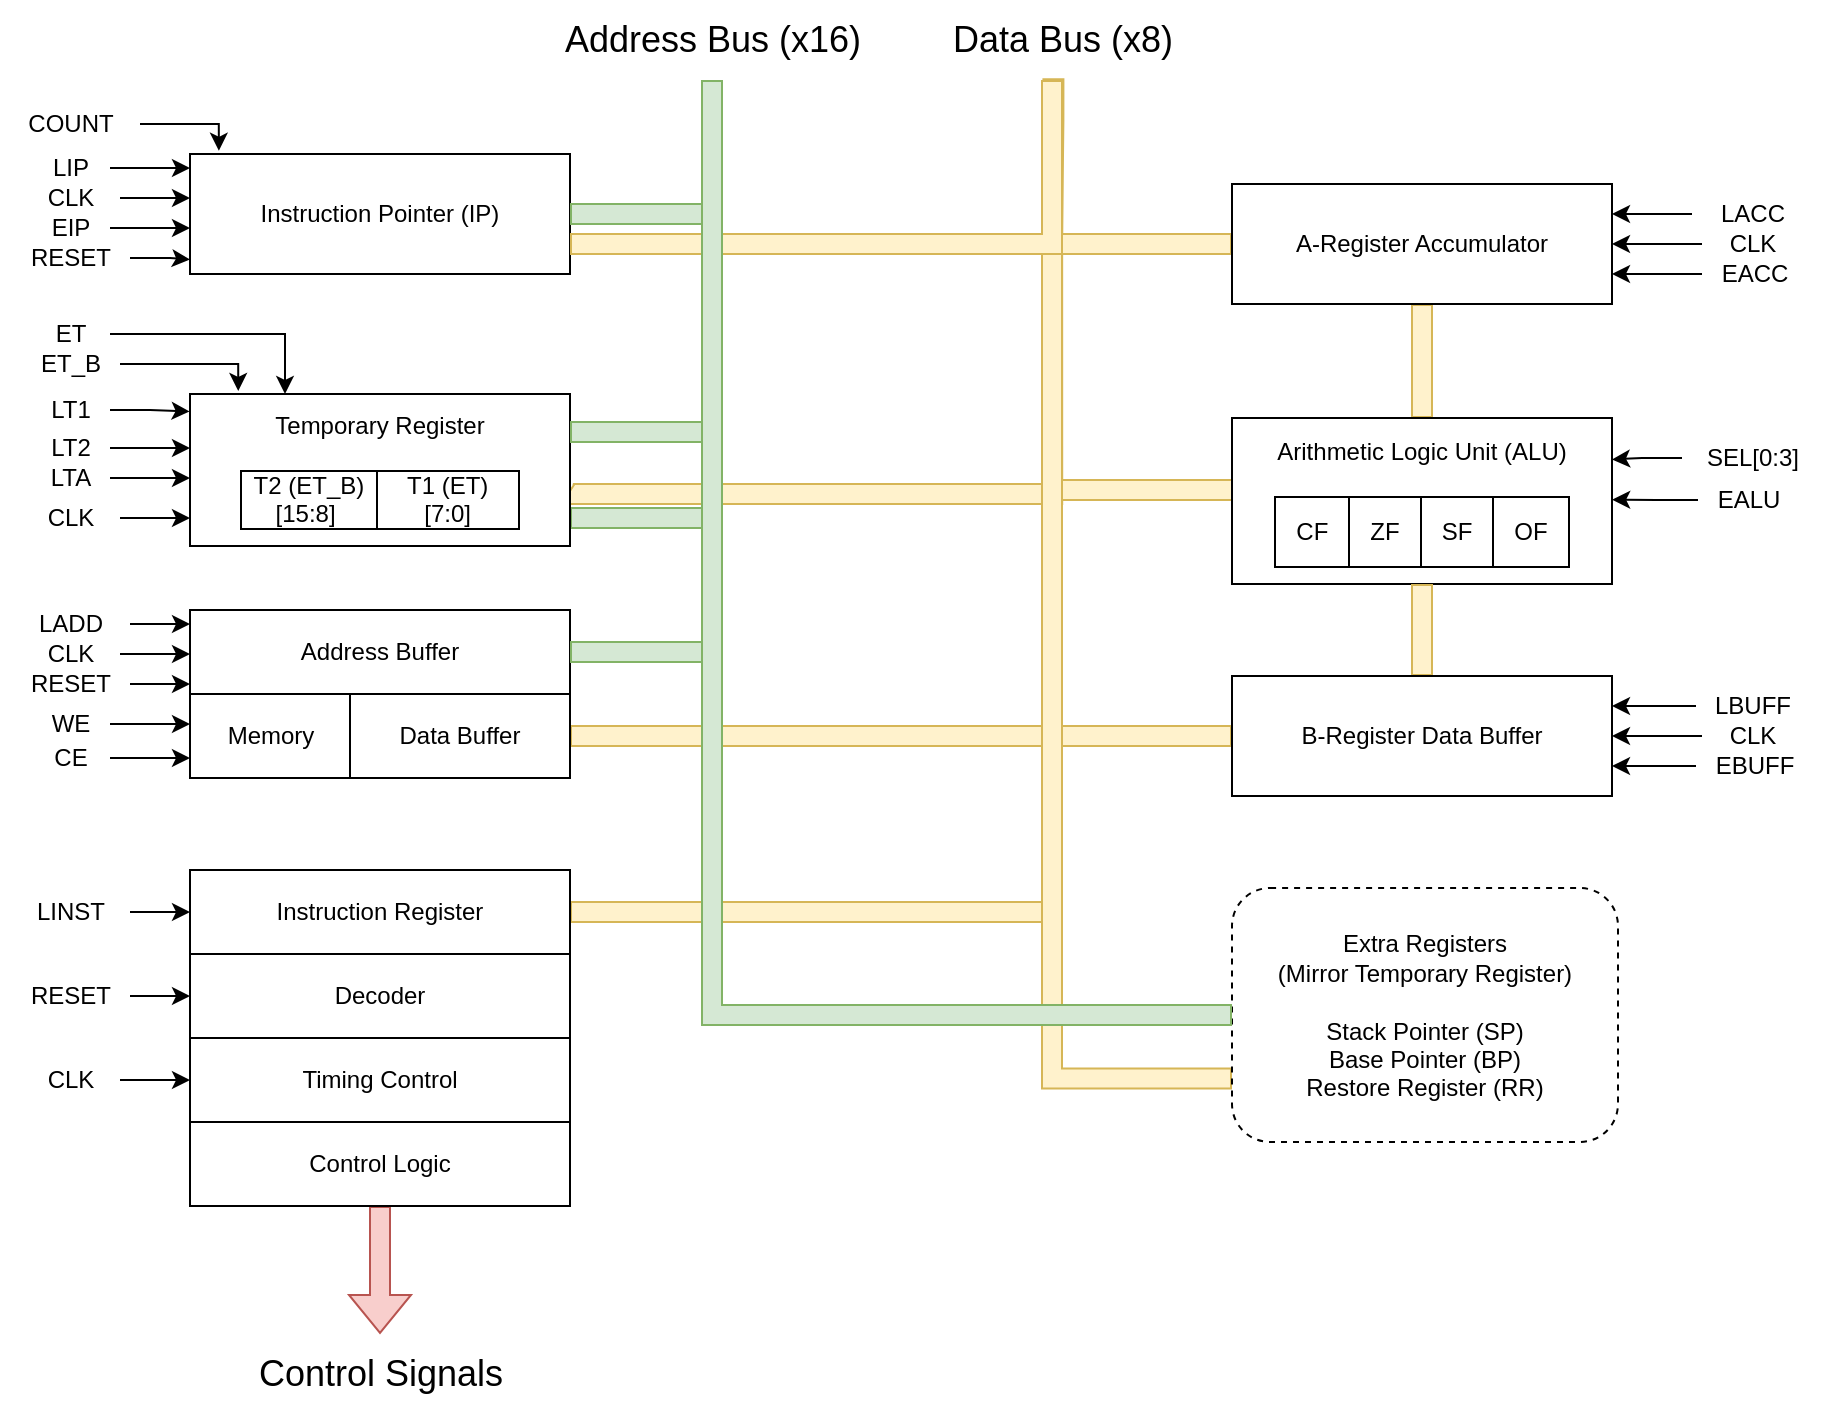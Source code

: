<mxfile version="24.7.12">
  <diagram name="Page-1" id="ZY_OrxF2BbMYkRoszCv8">
    <mxGraphModel dx="1235" dy="727" grid="0" gridSize="10" guides="1" tooltips="1" connect="1" arrows="1" fold="1" page="0" pageScale="1" pageWidth="850" pageHeight="1100" math="0" shadow="0">
      <root>
        <mxCell id="0" />
        <mxCell id="1" parent="0" />
        <mxCell id="OP_WZOEwzZ8E04Q1PPD2-39" style="edgeStyle=orthogonalEdgeStyle;rounded=0;orthogonalLoop=1;jettySize=auto;html=1;entryX=0.994;entryY=0.648;entryDx=0;entryDy=0;fillColor=#fff2cc;strokeColor=#d6b656;shape=flexArrow;exitX=0.462;exitY=1.015;exitDx=0;exitDy=0;exitPerimeter=0;endArrow=none;endFill=0;entryPerimeter=0;" edge="1" parent="1" source="OP_WZOEwzZ8E04Q1PPD2-38" target="OP_WZOEwzZ8E04Q1PPD2-15">
          <mxGeometry relative="1" as="geometry">
            <Array as="points">
              <mxPoint x="560" y="310" />
              <mxPoint x="319" y="310" />
            </Array>
          </mxGeometry>
        </mxCell>
        <mxCell id="OP_WZOEwzZ8E04Q1PPD2-1" value="Instruction Pointer (IP)" style="rounded=0;whiteSpace=wrap;html=1;" vertex="1" parent="1">
          <mxGeometry x="129" y="140" width="190" height="60" as="geometry" />
        </mxCell>
        <mxCell id="OP_WZOEwzZ8E04Q1PPD2-3" value="" style="edgeStyle=orthogonalEdgeStyle;rounded=0;orthogonalLoop=1;jettySize=auto;html=1;entryX=0.076;entryY=-0.027;entryDx=0;entryDy=0;entryPerimeter=0;" edge="1" parent="1" source="OP_WZOEwzZ8E04Q1PPD2-2" target="OP_WZOEwzZ8E04Q1PPD2-1">
          <mxGeometry relative="1" as="geometry">
            <Array as="points">
              <mxPoint x="143" y="125" />
            </Array>
          </mxGeometry>
        </mxCell>
        <mxCell id="OP_WZOEwzZ8E04Q1PPD2-2" value="COUNT" style="text;html=1;align=center;verticalAlign=middle;resizable=0;points=[];autosize=1;strokeColor=none;fillColor=none;" vertex="1" parent="1">
          <mxGeometry x="34" y="110" width="70" height="30" as="geometry" />
        </mxCell>
        <mxCell id="OP_WZOEwzZ8E04Q1PPD2-7" style="edgeStyle=orthogonalEdgeStyle;rounded=0;orthogonalLoop=1;jettySize=auto;html=1;entryX=0;entryY=0.25;entryDx=0;entryDy=0;" edge="1" parent="1" source="OP_WZOEwzZ8E04Q1PPD2-5">
          <mxGeometry relative="1" as="geometry">
            <mxPoint x="129" y="147" as="targetPoint" />
          </mxGeometry>
        </mxCell>
        <mxCell id="OP_WZOEwzZ8E04Q1PPD2-5" value="LIP" style="text;html=1;align=center;verticalAlign=middle;resizable=0;points=[];autosize=1;strokeColor=none;fillColor=none;" vertex="1" parent="1">
          <mxGeometry x="49" y="132" width="40" height="30" as="geometry" />
        </mxCell>
        <mxCell id="OP_WZOEwzZ8E04Q1PPD2-9" style="edgeStyle=orthogonalEdgeStyle;rounded=0;orthogonalLoop=1;jettySize=auto;html=1;" edge="1" parent="1" source="OP_WZOEwzZ8E04Q1PPD2-8">
          <mxGeometry relative="1" as="geometry">
            <mxPoint x="129" y="162" as="targetPoint" />
          </mxGeometry>
        </mxCell>
        <mxCell id="OP_WZOEwzZ8E04Q1PPD2-8" value="CLK" style="text;html=1;align=center;verticalAlign=middle;resizable=0;points=[];autosize=1;strokeColor=none;fillColor=none;" vertex="1" parent="1">
          <mxGeometry x="44" y="147" width="50" height="30" as="geometry" />
        </mxCell>
        <mxCell id="OP_WZOEwzZ8E04Q1PPD2-11" style="edgeStyle=orthogonalEdgeStyle;rounded=0;orthogonalLoop=1;jettySize=auto;html=1;entryX=0;entryY=0.75;entryDx=0;entryDy=0;" edge="1" parent="1" source="OP_WZOEwzZ8E04Q1PPD2-10">
          <mxGeometry relative="1" as="geometry">
            <mxPoint x="129" y="177" as="targetPoint" />
          </mxGeometry>
        </mxCell>
        <mxCell id="OP_WZOEwzZ8E04Q1PPD2-10" value="EIP" style="text;html=1;align=center;verticalAlign=middle;resizable=0;points=[];autosize=1;strokeColor=none;fillColor=none;" vertex="1" parent="1">
          <mxGeometry x="49" y="162" width="40" height="30" as="geometry" />
        </mxCell>
        <mxCell id="OP_WZOEwzZ8E04Q1PPD2-12" value="RESET" style="text;html=1;align=center;verticalAlign=middle;resizable=0;points=[];autosize=1;strokeColor=none;fillColor=none;" vertex="1" parent="1">
          <mxGeometry x="39" y="177" width="60" height="30" as="geometry" />
        </mxCell>
        <mxCell id="OP_WZOEwzZ8E04Q1PPD2-14" style="edgeStyle=orthogonalEdgeStyle;rounded=0;orthogonalLoop=1;jettySize=auto;html=1;entryX=0;entryY=0.88;entryDx=0;entryDy=0;entryPerimeter=0;" edge="1" parent="1" source="OP_WZOEwzZ8E04Q1PPD2-12" target="OP_WZOEwzZ8E04Q1PPD2-1">
          <mxGeometry relative="1" as="geometry" />
        </mxCell>
        <mxCell id="OP_WZOEwzZ8E04Q1PPD2-104" style="edgeStyle=orthogonalEdgeStyle;rounded=0;orthogonalLoop=1;jettySize=auto;html=1;entryX=1;entryY=0.5;entryDx=0;entryDy=0;fillColor=#d5e8d4;strokeColor=#82b366;shape=flexArrow;endArrow=none;endFill=0;" edge="1" parent="1" source="OP_WZOEwzZ8E04Q1PPD2-15" target="OP_WZOEwzZ8E04Q1PPD2-40">
          <mxGeometry relative="1" as="geometry">
            <Array as="points">
              <mxPoint x="390" y="322" />
              <mxPoint x="390" y="389" />
            </Array>
          </mxGeometry>
        </mxCell>
        <mxCell id="OP_WZOEwzZ8E04Q1PPD2-15" value="&lt;div&gt;&lt;span style=&quot;background-color: initial;&quot;&gt;&lt;br&gt;&lt;/span&gt;&lt;/div&gt;&lt;div&gt;&lt;span style=&quot;background-color: initial;&quot;&gt;Temporary Register&lt;/span&gt;&lt;br&gt;&lt;/div&gt;&lt;div&gt;&lt;span style=&quot;background-color: initial;&quot;&gt;&lt;br&gt;&lt;/span&gt;&lt;/div&gt;&lt;div style=&quot;padding: 0px; margin-top: 0px; margin-right: 0px;&quot;&gt;&lt;table align=&quot;center&quot; cellpadding=&quot;0&quot; style=&quot;border: 1px solid rgb(0, 0, 0); border-collapse: collapse;&quot; border=&quot;1&quot;&gt;&lt;tbody&gt;&lt;tr&gt;&lt;td&gt;T2 (ET_B)&lt;br&gt;&amp;nbsp; &amp;nbsp; &amp;nbsp;[15:8]&amp;nbsp; &amp;nbsp; &amp;nbsp;&amp;nbsp;&lt;/td&gt;&lt;td&gt;T1 (ET)&lt;br&gt;&amp;nbsp; &amp;nbsp; &amp;nbsp; &amp;nbsp;[7:0]&amp;nbsp; &amp;nbsp; &amp;nbsp; &amp;nbsp;&lt;/td&gt;&lt;/tr&gt;&lt;/tbody&gt;&lt;/table&gt;&lt;br&gt;&lt;/div&gt;" style="rounded=0;whiteSpace=wrap;html=1;" vertex="1" parent="1">
          <mxGeometry x="129" y="260" width="190" height="76" as="geometry" />
        </mxCell>
        <mxCell id="OP_WZOEwzZ8E04Q1PPD2-19" value="LT1" style="text;html=1;align=center;verticalAlign=middle;resizable=0;points=[];autosize=1;strokeColor=none;fillColor=none;" vertex="1" parent="1">
          <mxGeometry x="49" y="253" width="40" height="30" as="geometry" />
        </mxCell>
        <mxCell id="OP_WZOEwzZ8E04Q1PPD2-20" style="edgeStyle=orthogonalEdgeStyle;rounded=0;orthogonalLoop=1;jettySize=auto;html=1;" edge="1" parent="1" source="OP_WZOEwzZ8E04Q1PPD2-21">
          <mxGeometry relative="1" as="geometry">
            <mxPoint x="129" y="287" as="targetPoint" />
          </mxGeometry>
        </mxCell>
        <mxCell id="OP_WZOEwzZ8E04Q1PPD2-21" value="LT2" style="text;html=1;align=center;verticalAlign=middle;resizable=0;points=[];autosize=1;strokeColor=none;fillColor=none;" vertex="1" parent="1">
          <mxGeometry x="49" y="272" width="40" height="30" as="geometry" />
        </mxCell>
        <mxCell id="OP_WZOEwzZ8E04Q1PPD2-22" style="edgeStyle=orthogonalEdgeStyle;rounded=0;orthogonalLoop=1;jettySize=auto;html=1;entryX=0;entryY=0.75;entryDx=0;entryDy=0;" edge="1" parent="1" source="OP_WZOEwzZ8E04Q1PPD2-23">
          <mxGeometry relative="1" as="geometry">
            <mxPoint x="129" y="302" as="targetPoint" />
          </mxGeometry>
        </mxCell>
        <mxCell id="OP_WZOEwzZ8E04Q1PPD2-23" value="LTA" style="text;html=1;align=center;verticalAlign=middle;resizable=0;points=[];autosize=1;strokeColor=none;fillColor=none;" vertex="1" parent="1">
          <mxGeometry x="49" y="287" width="40" height="30" as="geometry" />
        </mxCell>
        <mxCell id="OP_WZOEwzZ8E04Q1PPD2-128" style="edgeStyle=orthogonalEdgeStyle;rounded=0;orthogonalLoop=1;jettySize=auto;html=1;entryX=0;entryY=0.75;entryDx=0;entryDy=0;" edge="1" parent="1" source="OP_WZOEwzZ8E04Q1PPD2-24">
          <mxGeometry relative="1" as="geometry">
            <mxPoint x="129.0" y="322" as="targetPoint" />
          </mxGeometry>
        </mxCell>
        <mxCell id="OP_WZOEwzZ8E04Q1PPD2-24" value="CLK" style="text;html=1;align=center;verticalAlign=middle;resizable=0;points=[];autosize=1;strokeColor=none;fillColor=none;" vertex="1" parent="1">
          <mxGeometry x="44" y="307" width="50" height="30" as="geometry" />
        </mxCell>
        <mxCell id="OP_WZOEwzZ8E04Q1PPD2-28" value="ET_B" style="text;html=1;align=center;verticalAlign=middle;resizable=0;points=[];autosize=1;strokeColor=none;fillColor=none;" vertex="1" parent="1">
          <mxGeometry x="44" y="230" width="50" height="30" as="geometry" />
        </mxCell>
        <mxCell id="OP_WZOEwzZ8E04Q1PPD2-31" style="edgeStyle=orthogonalEdgeStyle;rounded=0;orthogonalLoop=1;jettySize=auto;html=1;entryX=0.25;entryY=0;entryDx=0;entryDy=0;" edge="1" parent="1" source="OP_WZOEwzZ8E04Q1PPD2-29" target="OP_WZOEwzZ8E04Q1PPD2-15">
          <mxGeometry relative="1" as="geometry" />
        </mxCell>
        <mxCell id="OP_WZOEwzZ8E04Q1PPD2-29" value="ET" style="text;html=1;align=center;verticalAlign=middle;resizable=0;points=[];autosize=1;strokeColor=none;fillColor=none;" vertex="1" parent="1">
          <mxGeometry x="49" y="215" width="40" height="30" as="geometry" />
        </mxCell>
        <mxCell id="OP_WZOEwzZ8E04Q1PPD2-30" style="edgeStyle=orthogonalEdgeStyle;rounded=0;orthogonalLoop=1;jettySize=auto;html=1;entryX=0.127;entryY=-0.02;entryDx=0;entryDy=0;entryPerimeter=0;" edge="1" parent="1" source="OP_WZOEwzZ8E04Q1PPD2-28" target="OP_WZOEwzZ8E04Q1PPD2-15">
          <mxGeometry relative="1" as="geometry">
            <Array as="points">
              <mxPoint x="153" y="245" />
            </Array>
          </mxGeometry>
        </mxCell>
        <mxCell id="OP_WZOEwzZ8E04Q1PPD2-35" style="edgeStyle=orthogonalEdgeStyle;rounded=0;orthogonalLoop=1;jettySize=auto;html=1;entryX=1;entryY=0.5;entryDx=0;entryDy=0;shape=flexArrow;fillColor=#d5e8d4;strokeColor=#82b366;endArrow=none;endFill=0;" edge="1" parent="1" source="OP_WZOEwzZ8E04Q1PPD2-34" target="OP_WZOEwzZ8E04Q1PPD2-1">
          <mxGeometry relative="1" as="geometry">
            <Array as="points">
              <mxPoint x="390" y="170" />
            </Array>
          </mxGeometry>
        </mxCell>
        <mxCell id="OP_WZOEwzZ8E04Q1PPD2-37" style="edgeStyle=orthogonalEdgeStyle;rounded=0;orthogonalLoop=1;jettySize=auto;html=1;shape=flexArrow;fillColor=#d5e8d4;strokeColor=#82b366;endArrow=none;endFill=0;entryX=1;entryY=0.25;entryDx=0;entryDy=0;" edge="1" parent="1" source="OP_WZOEwzZ8E04Q1PPD2-34" target="OP_WZOEwzZ8E04Q1PPD2-15">
          <mxGeometry relative="1" as="geometry">
            <mxPoint x="322" y="275" as="targetPoint" />
            <Array as="points">
              <mxPoint x="390" y="279" />
            </Array>
          </mxGeometry>
        </mxCell>
        <mxCell id="OP_WZOEwzZ8E04Q1PPD2-34" value="Address Bus (x16)" style="text;html=1;align=center;verticalAlign=middle;resizable=0;points=[];autosize=1;strokeColor=none;fillColor=none;fontSize=18;" vertex="1" parent="1">
          <mxGeometry x="305" y="63" width="170" height="40" as="geometry" />
        </mxCell>
        <mxCell id="OP_WZOEwzZ8E04Q1PPD2-69" style="edgeStyle=orthogonalEdgeStyle;rounded=0;orthogonalLoop=1;jettySize=auto;html=1;entryX=1;entryY=0.5;entryDx=0;entryDy=0;fillColor=#fff2cc;strokeColor=#d6b656;shape=flexArrow;endArrow=none;endFill=0;" edge="1" parent="1" source="OP_WZOEwzZ8E04Q1PPD2-38" target="OP_WZOEwzZ8E04Q1PPD2-60">
          <mxGeometry relative="1" as="geometry">
            <Array as="points">
              <mxPoint x="560" y="431" />
            </Array>
          </mxGeometry>
        </mxCell>
        <mxCell id="OP_WZOEwzZ8E04Q1PPD2-92" style="edgeStyle=orthogonalEdgeStyle;rounded=0;orthogonalLoop=1;jettySize=auto;html=1;entryX=1;entryY=0.5;entryDx=0;entryDy=0;fillColor=#fff2cc;strokeColor=#d6b656;shape=flexArrow;endArrow=none;endFill=0;" edge="1" parent="1" source="OP_WZOEwzZ8E04Q1PPD2-38" target="OP_WZOEwzZ8E04Q1PPD2-70">
          <mxGeometry relative="1" as="geometry">
            <Array as="points">
              <mxPoint x="560" y="519" />
            </Array>
          </mxGeometry>
        </mxCell>
        <mxCell id="OP_WZOEwzZ8E04Q1PPD2-105" style="edgeStyle=orthogonalEdgeStyle;rounded=0;orthogonalLoop=1;jettySize=auto;html=1;entryX=0;entryY=0.5;entryDx=0;entryDy=0;exitX=0.467;exitY=0.979;exitDx=0;exitDy=0;exitPerimeter=0;fillColor=#fff2cc;strokeColor=#d6b656;shape=flexArrow;endArrow=none;endFill=0;" edge="1" parent="1" source="OP_WZOEwzZ8E04Q1PPD2-38" target="OP_WZOEwzZ8E04Q1PPD2-98">
          <mxGeometry relative="1" as="geometry">
            <Array as="points">
              <mxPoint x="561" y="123" />
              <mxPoint x="560" y="155" />
            </Array>
          </mxGeometry>
        </mxCell>
        <mxCell id="OP_WZOEwzZ8E04Q1PPD2-118" style="edgeStyle=orthogonalEdgeStyle;rounded=0;orthogonalLoop=1;jettySize=auto;html=1;entryX=0;entryY=0.5;entryDx=0;entryDy=0;fillColor=#fff2cc;strokeColor=#d6b656;shape=flexArrow;endArrow=none;endFill=0;" edge="1" parent="1" source="OP_WZOEwzZ8E04Q1PPD2-38" target="OP_WZOEwzZ8E04Q1PPD2-106">
          <mxGeometry relative="1" as="geometry">
            <Array as="points">
              <mxPoint x="560" y="308" />
              <mxPoint x="650" y="308" />
            </Array>
          </mxGeometry>
        </mxCell>
        <mxCell id="OP_WZOEwzZ8E04Q1PPD2-126" style="edgeStyle=orthogonalEdgeStyle;rounded=0;orthogonalLoop=1;jettySize=auto;html=1;entryX=0;entryY=0.5;entryDx=0;entryDy=0;fillColor=#fff2cc;strokeColor=#d6b656;shape=flexArrow;endArrow=none;endFill=0;" edge="1" parent="1" source="OP_WZOEwzZ8E04Q1PPD2-38" target="OP_WZOEwzZ8E04Q1PPD2-121">
          <mxGeometry relative="1" as="geometry">
            <Array as="points">
              <mxPoint x="560" y="431" />
            </Array>
          </mxGeometry>
        </mxCell>
        <mxCell id="OP_WZOEwzZ8E04Q1PPD2-167" style="edgeStyle=orthogonalEdgeStyle;rounded=0;orthogonalLoop=1;jettySize=auto;html=1;fillColor=#fff2cc;strokeColor=#d6b656;shape=flexArrow;endArrow=none;endFill=0;entryX=0;entryY=0.75;entryDx=0;entryDy=0;" edge="1" parent="1" source="OP_WZOEwzZ8E04Q1PPD2-38" target="OP_WZOEwzZ8E04Q1PPD2-166">
          <mxGeometry relative="1" as="geometry">
            <mxPoint x="644" y="601" as="targetPoint" />
            <Array as="points">
              <mxPoint x="560" y="602" />
            </Array>
          </mxGeometry>
        </mxCell>
        <mxCell id="OP_WZOEwzZ8E04Q1PPD2-169" style="edgeStyle=orthogonalEdgeStyle;rounded=0;orthogonalLoop=1;jettySize=auto;html=1;entryX=1;entryY=0.75;entryDx=0;entryDy=0;fillColor=#fff2cc;strokeColor=#d6b656;shape=flexArrow;endArrow=none;endFill=0;" edge="1" parent="1" source="OP_WZOEwzZ8E04Q1PPD2-38" target="OP_WZOEwzZ8E04Q1PPD2-1">
          <mxGeometry relative="1" as="geometry">
            <Array as="points">
              <mxPoint x="560" y="185" />
            </Array>
          </mxGeometry>
        </mxCell>
        <mxCell id="OP_WZOEwzZ8E04Q1PPD2-38" value="Data Bus (x8)" style="text;html=1;align=center;verticalAlign=middle;resizable=0;points=[];autosize=1;strokeColor=none;fillColor=none;fontSize=18;" vertex="1" parent="1">
          <mxGeometry x="500" y="63" width="130" height="40" as="geometry" />
        </mxCell>
        <mxCell id="OP_WZOEwzZ8E04Q1PPD2-40" value="Address Buffer" style="rounded=0;whiteSpace=wrap;html=1;" vertex="1" parent="1">
          <mxGeometry x="129" y="368" width="190" height="42" as="geometry" />
        </mxCell>
        <mxCell id="OP_WZOEwzZ8E04Q1PPD2-41" style="edgeStyle=orthogonalEdgeStyle;rounded=0;orthogonalLoop=1;jettySize=auto;html=1;entryX=0;entryY=0.25;entryDx=0;entryDy=0;" edge="1" parent="1" source="OP_WZOEwzZ8E04Q1PPD2-42">
          <mxGeometry relative="1" as="geometry">
            <mxPoint x="129" y="375" as="targetPoint" />
          </mxGeometry>
        </mxCell>
        <mxCell id="OP_WZOEwzZ8E04Q1PPD2-42" value="LADD" style="text;html=1;align=center;verticalAlign=middle;resizable=0;points=[];autosize=1;strokeColor=none;fillColor=none;" vertex="1" parent="1">
          <mxGeometry x="39" y="360" width="60" height="30" as="geometry" />
        </mxCell>
        <mxCell id="OP_WZOEwzZ8E04Q1PPD2-43" style="edgeStyle=orthogonalEdgeStyle;rounded=0;orthogonalLoop=1;jettySize=auto;html=1;" edge="1" parent="1" source="OP_WZOEwzZ8E04Q1PPD2-44">
          <mxGeometry relative="1" as="geometry">
            <mxPoint x="129" y="390" as="targetPoint" />
          </mxGeometry>
        </mxCell>
        <mxCell id="OP_WZOEwzZ8E04Q1PPD2-44" value="CLK" style="text;html=1;align=center;verticalAlign=middle;resizable=0;points=[];autosize=1;strokeColor=none;fillColor=none;" vertex="1" parent="1">
          <mxGeometry x="44" y="375" width="50" height="30" as="geometry" />
        </mxCell>
        <mxCell id="OP_WZOEwzZ8E04Q1PPD2-45" style="edgeStyle=orthogonalEdgeStyle;rounded=0;orthogonalLoop=1;jettySize=auto;html=1;entryX=0;entryY=0.75;entryDx=0;entryDy=0;" edge="1" parent="1" source="OP_WZOEwzZ8E04Q1PPD2-46">
          <mxGeometry relative="1" as="geometry">
            <mxPoint x="129" y="405" as="targetPoint" />
          </mxGeometry>
        </mxCell>
        <mxCell id="OP_WZOEwzZ8E04Q1PPD2-46" value="RESET" style="text;html=1;align=center;verticalAlign=middle;resizable=0;points=[];autosize=1;strokeColor=none;fillColor=none;" vertex="1" parent="1">
          <mxGeometry x="39" y="390" width="60" height="30" as="geometry" />
        </mxCell>
        <mxCell id="OP_WZOEwzZ8E04Q1PPD2-51" value="Memory" style="rounded=0;whiteSpace=wrap;html=1;" vertex="1" parent="1">
          <mxGeometry x="129" y="410" width="81" height="42" as="geometry" />
        </mxCell>
        <mxCell id="OP_WZOEwzZ8E04Q1PPD2-56" style="edgeStyle=orthogonalEdgeStyle;rounded=0;orthogonalLoop=1;jettySize=auto;html=1;entryX=0;entryY=0.75;entryDx=0;entryDy=0;" edge="1" parent="1" source="OP_WZOEwzZ8E04Q1PPD2-57">
          <mxGeometry relative="1" as="geometry">
            <mxPoint x="129" y="442" as="targetPoint" />
          </mxGeometry>
        </mxCell>
        <mxCell id="OP_WZOEwzZ8E04Q1PPD2-57" value="CE" style="text;html=1;align=center;verticalAlign=middle;resizable=0;points=[];autosize=1;strokeColor=none;fillColor=none;" vertex="1" parent="1">
          <mxGeometry x="49" y="427" width="40" height="30" as="geometry" />
        </mxCell>
        <mxCell id="OP_WZOEwzZ8E04Q1PPD2-60" value="Data Buffer" style="rounded=0;whiteSpace=wrap;html=1;" vertex="1" parent="1">
          <mxGeometry x="209" y="410" width="110" height="42" as="geometry" />
        </mxCell>
        <mxCell id="OP_WZOEwzZ8E04Q1PPD2-66" style="edgeStyle=orthogonalEdgeStyle;rounded=0;orthogonalLoop=1;jettySize=auto;html=1;entryX=0;entryY=0.75;entryDx=0;entryDy=0;" edge="1" parent="1" source="OP_WZOEwzZ8E04Q1PPD2-67">
          <mxGeometry relative="1" as="geometry">
            <mxPoint x="129" y="425" as="targetPoint" />
          </mxGeometry>
        </mxCell>
        <mxCell id="OP_WZOEwzZ8E04Q1PPD2-67" value="WE" style="text;html=1;align=center;verticalAlign=middle;resizable=0;points=[];autosize=1;strokeColor=none;fillColor=none;" vertex="1" parent="1">
          <mxGeometry x="49" y="410" width="40" height="30" as="geometry" />
        </mxCell>
        <mxCell id="OP_WZOEwzZ8E04Q1PPD2-68" style="edgeStyle=orthogonalEdgeStyle;rounded=0;orthogonalLoop=1;jettySize=auto;html=1;entryX=1;entryY=0.5;entryDx=0;entryDy=0;fillColor=#d5e8d4;strokeColor=#82b366;shape=flexArrow;endArrow=none;endFill=0;" edge="1" parent="1" source="OP_WZOEwzZ8E04Q1PPD2-34" target="OP_WZOEwzZ8E04Q1PPD2-40">
          <mxGeometry relative="1" as="geometry" />
        </mxCell>
        <mxCell id="OP_WZOEwzZ8E04Q1PPD2-70" value="Instruction Register" style="rounded=0;whiteSpace=wrap;html=1;" vertex="1" parent="1">
          <mxGeometry x="129" y="498" width="190" height="42" as="geometry" />
        </mxCell>
        <mxCell id="OP_WZOEwzZ8E04Q1PPD2-71" style="edgeStyle=orthogonalEdgeStyle;rounded=0;orthogonalLoop=1;jettySize=auto;html=1;entryX=0;entryY=0.25;entryDx=0;entryDy=0;" edge="1" parent="1" source="OP_WZOEwzZ8E04Q1PPD2-72">
          <mxGeometry relative="1" as="geometry">
            <mxPoint x="129" y="519" as="targetPoint" />
          </mxGeometry>
        </mxCell>
        <mxCell id="OP_WZOEwzZ8E04Q1PPD2-72" value="LINST" style="text;html=1;align=center;verticalAlign=middle;resizable=0;points=[];autosize=1;strokeColor=none;fillColor=none;" vertex="1" parent="1">
          <mxGeometry x="39" y="504" width="60" height="30" as="geometry" />
        </mxCell>
        <mxCell id="OP_WZOEwzZ8E04Q1PPD2-78" value="Decoder" style="rounded=0;whiteSpace=wrap;html=1;" vertex="1" parent="1">
          <mxGeometry x="129" y="540" width="190" height="42" as="geometry" />
        </mxCell>
        <mxCell id="OP_WZOEwzZ8E04Q1PPD2-79" style="edgeStyle=orthogonalEdgeStyle;rounded=0;orthogonalLoop=1;jettySize=auto;html=1;entryX=0;entryY=0.25;entryDx=0;entryDy=0;" edge="1" parent="1" source="OP_WZOEwzZ8E04Q1PPD2-80">
          <mxGeometry relative="1" as="geometry">
            <mxPoint x="129" y="561" as="targetPoint" />
          </mxGeometry>
        </mxCell>
        <mxCell id="OP_WZOEwzZ8E04Q1PPD2-80" value="RESET" style="text;html=1;align=center;verticalAlign=middle;resizable=0;points=[];autosize=1;strokeColor=none;fillColor=none;" vertex="1" parent="1">
          <mxGeometry x="39" y="546" width="60" height="30" as="geometry" />
        </mxCell>
        <mxCell id="OP_WZOEwzZ8E04Q1PPD2-83" value="Timing Control" style="rounded=0;whiteSpace=wrap;html=1;" vertex="1" parent="1">
          <mxGeometry x="129" y="582" width="190" height="42" as="geometry" />
        </mxCell>
        <mxCell id="OP_WZOEwzZ8E04Q1PPD2-84" style="edgeStyle=orthogonalEdgeStyle;rounded=0;orthogonalLoop=1;jettySize=auto;html=1;entryX=0;entryY=0.25;entryDx=0;entryDy=0;" edge="1" parent="1" source="OP_WZOEwzZ8E04Q1PPD2-85">
          <mxGeometry relative="1" as="geometry">
            <mxPoint x="129" y="603" as="targetPoint" />
          </mxGeometry>
        </mxCell>
        <mxCell id="OP_WZOEwzZ8E04Q1PPD2-85" value="CLK" style="text;html=1;align=center;verticalAlign=middle;resizable=0;points=[];autosize=1;strokeColor=none;fillColor=none;" vertex="1" parent="1">
          <mxGeometry x="44" y="588" width="50" height="30" as="geometry" />
        </mxCell>
        <mxCell id="OP_WZOEwzZ8E04Q1PPD2-91" value="" style="edgeStyle=orthogonalEdgeStyle;rounded=0;orthogonalLoop=1;jettySize=auto;html=1;shape=flexArrow;fillColor=#f8cecc;strokeColor=#b85450;" edge="1" parent="1" source="OP_WZOEwzZ8E04Q1PPD2-86" target="OP_WZOEwzZ8E04Q1PPD2-90">
          <mxGeometry relative="1" as="geometry" />
        </mxCell>
        <mxCell id="OP_WZOEwzZ8E04Q1PPD2-86" value="Control Logic" style="rounded=0;whiteSpace=wrap;html=1;" vertex="1" parent="1">
          <mxGeometry x="129" y="624" width="190" height="42" as="geometry" />
        </mxCell>
        <mxCell id="OP_WZOEwzZ8E04Q1PPD2-90" value="Control Signals" style="text;html=1;align=center;verticalAlign=middle;resizable=0;points=[];autosize=1;strokeColor=none;fillColor=none;fontSize=18;" vertex="1" parent="1">
          <mxGeometry x="149" y="730" width="150" height="40" as="geometry" />
        </mxCell>
        <mxCell id="OP_WZOEwzZ8E04Q1PPD2-97" style="edgeStyle=orthogonalEdgeStyle;rounded=0;orthogonalLoop=1;jettySize=auto;html=1;entryX=1;entryY=0.25;entryDx=0;entryDy=0;" edge="1" parent="1" source="OP_WZOEwzZ8E04Q1PPD2-94" target="OP_WZOEwzZ8E04Q1PPD2-98">
          <mxGeometry relative="1" as="geometry">
            <mxPoint x="880" y="230" as="targetPoint" />
          </mxGeometry>
        </mxCell>
        <mxCell id="OP_WZOEwzZ8E04Q1PPD2-94" value="LACC" style="text;html=1;align=center;verticalAlign=middle;resizable=0;points=[];autosize=1;strokeColor=none;fillColor=none;" vertex="1" parent="1">
          <mxGeometry x="880" y="155" width="60" height="30" as="geometry" />
        </mxCell>
        <mxCell id="OP_WZOEwzZ8E04Q1PPD2-116" style="edgeStyle=orthogonalEdgeStyle;rounded=0;orthogonalLoop=1;jettySize=auto;html=1;entryX=0.5;entryY=0;entryDx=0;entryDy=0;fillColor=#fff2cc;strokeColor=#d6b656;shape=flexArrow;endArrow=none;endFill=0;" edge="1" parent="1" source="OP_WZOEwzZ8E04Q1PPD2-98" target="OP_WZOEwzZ8E04Q1PPD2-106">
          <mxGeometry relative="1" as="geometry" />
        </mxCell>
        <mxCell id="OP_WZOEwzZ8E04Q1PPD2-98" value="A-Register Accumulator" style="rounded=0;whiteSpace=wrap;html=1;" vertex="1" parent="1">
          <mxGeometry x="650" y="155" width="190" height="60" as="geometry" />
        </mxCell>
        <mxCell id="OP_WZOEwzZ8E04Q1PPD2-100" style="edgeStyle=orthogonalEdgeStyle;rounded=0;orthogonalLoop=1;jettySize=auto;html=1;entryX=1;entryY=0.5;entryDx=0;entryDy=0;" edge="1" parent="1" source="OP_WZOEwzZ8E04Q1PPD2-99" target="OP_WZOEwzZ8E04Q1PPD2-98">
          <mxGeometry relative="1" as="geometry" />
        </mxCell>
        <mxCell id="OP_WZOEwzZ8E04Q1PPD2-99" value="CLK" style="text;html=1;align=center;verticalAlign=middle;resizable=0;points=[];autosize=1;strokeColor=none;fillColor=none;" vertex="1" parent="1">
          <mxGeometry x="885" y="170" width="50" height="30" as="geometry" />
        </mxCell>
        <mxCell id="OP_WZOEwzZ8E04Q1PPD2-102" style="edgeStyle=orthogonalEdgeStyle;rounded=0;orthogonalLoop=1;jettySize=auto;html=1;entryX=1;entryY=0.75;entryDx=0;entryDy=0;" edge="1" parent="1" source="OP_WZOEwzZ8E04Q1PPD2-101" target="OP_WZOEwzZ8E04Q1PPD2-98">
          <mxGeometry relative="1" as="geometry" />
        </mxCell>
        <mxCell id="OP_WZOEwzZ8E04Q1PPD2-101" value="EACC" style="text;html=1;align=center;verticalAlign=middle;resizable=0;points=[];autosize=1;strokeColor=none;fillColor=none;" vertex="1" parent="1">
          <mxGeometry x="885" y="187" width="51" height="26" as="geometry" />
        </mxCell>
        <mxCell id="OP_WZOEwzZ8E04Q1PPD2-106" value="&lt;div&gt;&lt;br&gt;&lt;/div&gt;Arithmetic Logic Unit (ALU)&lt;div&gt;&lt;br&gt;&lt;div&gt;&lt;table cellpadding=&quot;10&quot; align=&quot;center&quot; style=&quot;border: 1px solid rgb(0, 0, 0); border-collapse: collapse;&quot; border=&quot;1&quot;&gt;&lt;tbody&gt;&lt;tr&gt;&lt;td style=&quot;border-collapse: collapse;&quot; border=&quot;1&quot;&gt;CF&lt;/td&gt;&lt;td&gt;ZF&lt;/td&gt;&lt;td&gt;SF&lt;/td&gt;&lt;td&gt;OF&lt;/td&gt;&lt;/tr&gt;&lt;/tbody&gt;&lt;/table&gt;&lt;br&gt;&lt;/div&gt;&lt;/div&gt;" style="rounded=0;whiteSpace=wrap;html=1;" vertex="1" parent="1">
          <mxGeometry x="650" y="272" width="190" height="83" as="geometry" />
        </mxCell>
        <mxCell id="OP_WZOEwzZ8E04Q1PPD2-113" style="edgeStyle=orthogonalEdgeStyle;rounded=0;orthogonalLoop=1;jettySize=auto;html=1;entryX=1;entryY=0.25;entryDx=0;entryDy=0;" edge="1" parent="1" source="OP_WZOEwzZ8E04Q1PPD2-107" target="OP_WZOEwzZ8E04Q1PPD2-106">
          <mxGeometry relative="1" as="geometry" />
        </mxCell>
        <mxCell id="OP_WZOEwzZ8E04Q1PPD2-107" value="SEL[0:3]" style="text;html=1;align=center;verticalAlign=middle;resizable=0;points=[];autosize=1;strokeColor=none;fillColor=none;" vertex="1" parent="1">
          <mxGeometry x="875" y="277" width="70" height="30" as="geometry" />
        </mxCell>
        <mxCell id="OP_WZOEwzZ8E04Q1PPD2-108" value="EALU" style="text;html=1;align=center;verticalAlign=middle;resizable=0;points=[];autosize=1;strokeColor=none;fillColor=none;" vertex="1" parent="1">
          <mxGeometry x="883" y="298" width="50" height="30" as="geometry" />
        </mxCell>
        <mxCell id="OP_WZOEwzZ8E04Q1PPD2-115" style="edgeStyle=orthogonalEdgeStyle;rounded=0;orthogonalLoop=1;jettySize=auto;html=1;entryX=1.011;entryY=0.649;entryDx=0;entryDy=0;entryPerimeter=0;" edge="1" parent="1" source="OP_WZOEwzZ8E04Q1PPD2-108">
          <mxGeometry relative="1" as="geometry">
            <mxPoint x="840.09" y="312.867" as="targetPoint" />
          </mxGeometry>
        </mxCell>
        <mxCell id="OP_WZOEwzZ8E04Q1PPD2-119" style="edgeStyle=orthogonalEdgeStyle;rounded=0;orthogonalLoop=1;jettySize=auto;html=1;entryX=1;entryY=0.25;entryDx=0;entryDy=0;" edge="1" parent="1" source="OP_WZOEwzZ8E04Q1PPD2-120" target="OP_WZOEwzZ8E04Q1PPD2-121">
          <mxGeometry relative="1" as="geometry">
            <mxPoint x="880" y="476" as="targetPoint" />
          </mxGeometry>
        </mxCell>
        <mxCell id="OP_WZOEwzZ8E04Q1PPD2-120" value="LBUFF" style="text;html=1;align=center;verticalAlign=middle;resizable=0;points=[];autosize=1;strokeColor=none;fillColor=none;" vertex="1" parent="1">
          <mxGeometry x="882" y="403" width="56" height="26" as="geometry" />
        </mxCell>
        <mxCell id="OP_WZOEwzZ8E04Q1PPD2-127" style="edgeStyle=orthogonalEdgeStyle;rounded=0;orthogonalLoop=1;jettySize=auto;html=1;entryX=0.5;entryY=1;entryDx=0;entryDy=0;fillColor=#fff2cc;strokeColor=#d6b656;shape=flexArrow;endArrow=none;endFill=0;" edge="1" parent="1" source="OP_WZOEwzZ8E04Q1PPD2-121" target="OP_WZOEwzZ8E04Q1PPD2-106">
          <mxGeometry relative="1" as="geometry" />
        </mxCell>
        <mxCell id="OP_WZOEwzZ8E04Q1PPD2-121" value="B-Register Data Buffer" style="rounded=0;whiteSpace=wrap;html=1;" vertex="1" parent="1">
          <mxGeometry x="650" y="401" width="190" height="60" as="geometry" />
        </mxCell>
        <mxCell id="OP_WZOEwzZ8E04Q1PPD2-122" style="edgeStyle=orthogonalEdgeStyle;rounded=0;orthogonalLoop=1;jettySize=auto;html=1;entryX=1;entryY=0.5;entryDx=0;entryDy=0;" edge="1" parent="1" source="OP_WZOEwzZ8E04Q1PPD2-123" target="OP_WZOEwzZ8E04Q1PPD2-121">
          <mxGeometry relative="1" as="geometry" />
        </mxCell>
        <mxCell id="OP_WZOEwzZ8E04Q1PPD2-123" value="CLK" style="text;html=1;align=center;verticalAlign=middle;resizable=0;points=[];autosize=1;strokeColor=none;fillColor=none;" vertex="1" parent="1">
          <mxGeometry x="885" y="416" width="50" height="30" as="geometry" />
        </mxCell>
        <mxCell id="OP_WZOEwzZ8E04Q1PPD2-124" style="edgeStyle=orthogonalEdgeStyle;rounded=0;orthogonalLoop=1;jettySize=auto;html=1;entryX=1;entryY=0.75;entryDx=0;entryDy=0;" edge="1" parent="1" source="OP_WZOEwzZ8E04Q1PPD2-125" target="OP_WZOEwzZ8E04Q1PPD2-121">
          <mxGeometry relative="1" as="geometry" />
        </mxCell>
        <mxCell id="OP_WZOEwzZ8E04Q1PPD2-125" value="EBUFF" style="text;html=1;align=center;verticalAlign=middle;resizable=0;points=[];autosize=1;strokeColor=none;fillColor=none;" vertex="1" parent="1">
          <mxGeometry x="882" y="433" width="57" height="26" as="geometry" />
        </mxCell>
        <mxCell id="OP_WZOEwzZ8E04Q1PPD2-130" style="edgeStyle=orthogonalEdgeStyle;rounded=0;orthogonalLoop=1;jettySize=auto;html=1;entryX=-0.001;entryY=0.115;entryDx=0;entryDy=0;entryPerimeter=0;" edge="1" parent="1" source="OP_WZOEwzZ8E04Q1PPD2-19" target="OP_WZOEwzZ8E04Q1PPD2-15">
          <mxGeometry relative="1" as="geometry" />
        </mxCell>
        <mxCell id="OP_WZOEwzZ8E04Q1PPD2-166" value="Extra Registers&lt;div&gt;(Mirror Temporary Register)&lt;/div&gt;&lt;div&gt;&lt;br&gt;&lt;/div&gt;&lt;div&gt;Stack Pointer (SP)&lt;/div&gt;&lt;div&gt;Base Pointer (BP)&lt;/div&gt;&lt;div&gt;Restore Register (RR)&lt;/div&gt;" style="rounded=1;whiteSpace=wrap;html=1;dashed=1;" vertex="1" parent="1">
          <mxGeometry x="650" y="507" width="193" height="127" as="geometry" />
        </mxCell>
        <mxCell id="OP_WZOEwzZ8E04Q1PPD2-168" style="edgeStyle=orthogonalEdgeStyle;rounded=0;orthogonalLoop=1;jettySize=auto;html=1;entryX=0;entryY=0.5;entryDx=0;entryDy=0;fillColor=#d5e8d4;strokeColor=#82b366;shape=flexArrow;endArrow=none;endFill=0;" edge="1" parent="1" source="OP_WZOEwzZ8E04Q1PPD2-34" target="OP_WZOEwzZ8E04Q1PPD2-166">
          <mxGeometry relative="1" as="geometry">
            <Array as="points">
              <mxPoint x="390" y="571" />
            </Array>
          </mxGeometry>
        </mxCell>
      </root>
    </mxGraphModel>
  </diagram>
</mxfile>
